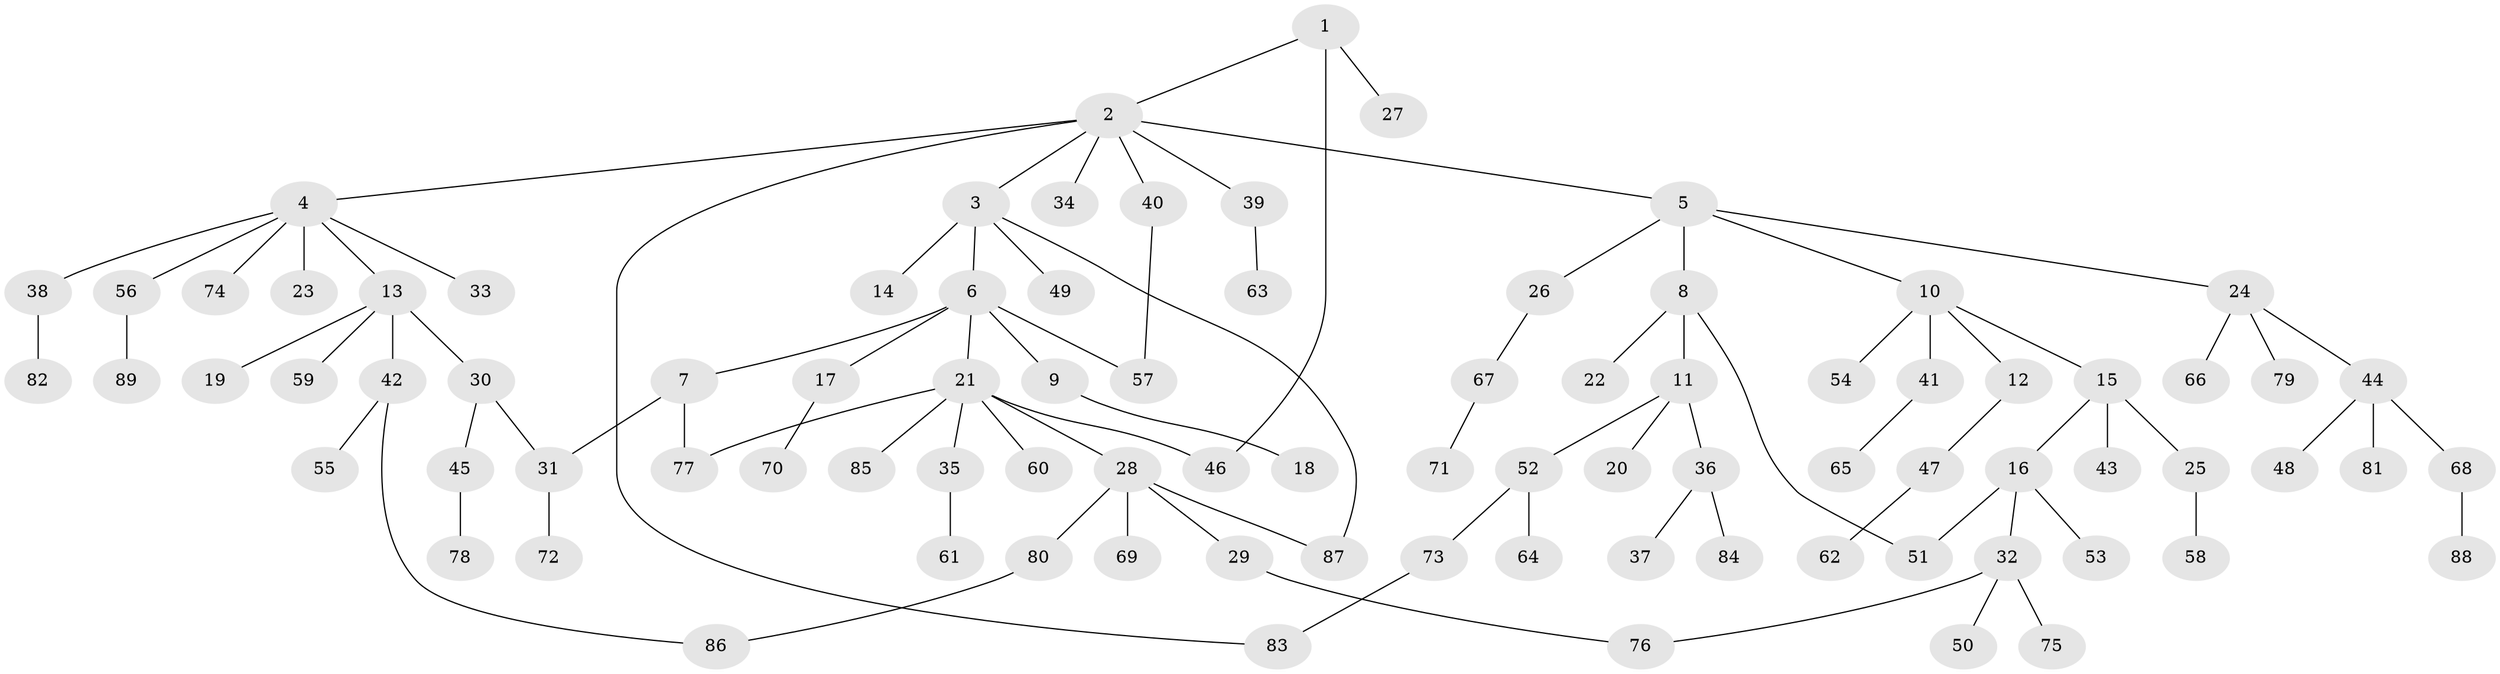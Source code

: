 // Generated by graph-tools (version 1.1) at 2025/25/03/09/25 03:25:26]
// undirected, 89 vertices, 97 edges
graph export_dot {
graph [start="1"]
  node [color=gray90,style=filled];
  1;
  2;
  3;
  4;
  5;
  6;
  7;
  8;
  9;
  10;
  11;
  12;
  13;
  14;
  15;
  16;
  17;
  18;
  19;
  20;
  21;
  22;
  23;
  24;
  25;
  26;
  27;
  28;
  29;
  30;
  31;
  32;
  33;
  34;
  35;
  36;
  37;
  38;
  39;
  40;
  41;
  42;
  43;
  44;
  45;
  46;
  47;
  48;
  49;
  50;
  51;
  52;
  53;
  54;
  55;
  56;
  57;
  58;
  59;
  60;
  61;
  62;
  63;
  64;
  65;
  66;
  67;
  68;
  69;
  70;
  71;
  72;
  73;
  74;
  75;
  76;
  77;
  78;
  79;
  80;
  81;
  82;
  83;
  84;
  85;
  86;
  87;
  88;
  89;
  1 -- 2;
  1 -- 27;
  1 -- 46;
  2 -- 3;
  2 -- 4;
  2 -- 5;
  2 -- 34;
  2 -- 39;
  2 -- 40;
  2 -- 83;
  3 -- 6;
  3 -- 14;
  3 -- 49;
  3 -- 87;
  4 -- 13;
  4 -- 23;
  4 -- 33;
  4 -- 38;
  4 -- 56;
  4 -- 74;
  5 -- 8;
  5 -- 10;
  5 -- 24;
  5 -- 26;
  6 -- 7;
  6 -- 9;
  6 -- 17;
  6 -- 21;
  6 -- 57;
  7 -- 77;
  7 -- 31;
  8 -- 11;
  8 -- 22;
  8 -- 51;
  9 -- 18;
  10 -- 12;
  10 -- 15;
  10 -- 41;
  10 -- 54;
  11 -- 20;
  11 -- 36;
  11 -- 52;
  12 -- 47;
  13 -- 19;
  13 -- 30;
  13 -- 42;
  13 -- 59;
  15 -- 16;
  15 -- 25;
  15 -- 43;
  16 -- 32;
  16 -- 53;
  16 -- 51;
  17 -- 70;
  21 -- 28;
  21 -- 35;
  21 -- 60;
  21 -- 77;
  21 -- 85;
  21 -- 46;
  24 -- 44;
  24 -- 66;
  24 -- 79;
  25 -- 58;
  26 -- 67;
  28 -- 29;
  28 -- 69;
  28 -- 80;
  28 -- 87;
  29 -- 76;
  30 -- 31;
  30 -- 45;
  31 -- 72;
  32 -- 50;
  32 -- 75;
  32 -- 76;
  35 -- 61;
  36 -- 37;
  36 -- 84;
  38 -- 82;
  39 -- 63;
  40 -- 57;
  41 -- 65;
  42 -- 55;
  42 -- 86;
  44 -- 48;
  44 -- 68;
  44 -- 81;
  45 -- 78;
  47 -- 62;
  52 -- 64;
  52 -- 73;
  56 -- 89;
  67 -- 71;
  68 -- 88;
  73 -- 83;
  80 -- 86;
}
